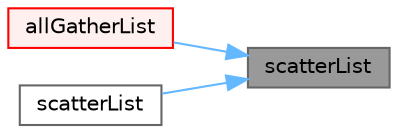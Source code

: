 digraph "scatterList"
{
 // LATEX_PDF_SIZE
  bgcolor="transparent";
  edge [fontname=Helvetica,fontsize=10,labelfontname=Helvetica,labelfontsize=10];
  node [fontname=Helvetica,fontsize=10,shape=box,height=0.2,width=0.4];
  rankdir="RL";
  Node1 [id="Node000001",label="scatterList",height=0.2,width=0.4,color="gray40", fillcolor="grey60", style="filled", fontcolor="black",tooltip=" "];
  Node1 -> Node2 [id="edge1_Node000001_Node000002",dir="back",color="steelblue1",style="solid",tooltip=" "];
  Node2 [id="Node000002",label="allGatherList",height=0.2,width=0.4,color="red", fillcolor="#FFF0F0", style="filled",URL="$classFoam_1_1Pstream.html#ae922e15e1dd57e59fa36902268807c78",tooltip=" "];
  Node1 -> Node29 [id="edge2_Node000001_Node000029",dir="back",color="steelblue1",style="solid",tooltip=" "];
  Node29 [id="Node000029",label="scatterList",height=0.2,width=0.4,color="grey40", fillcolor="white", style="filled",URL="$classFoam_1_1Pstream.html#ad4b8fee77e7563dc22611b3afdacb100",tooltip=" "];
}
